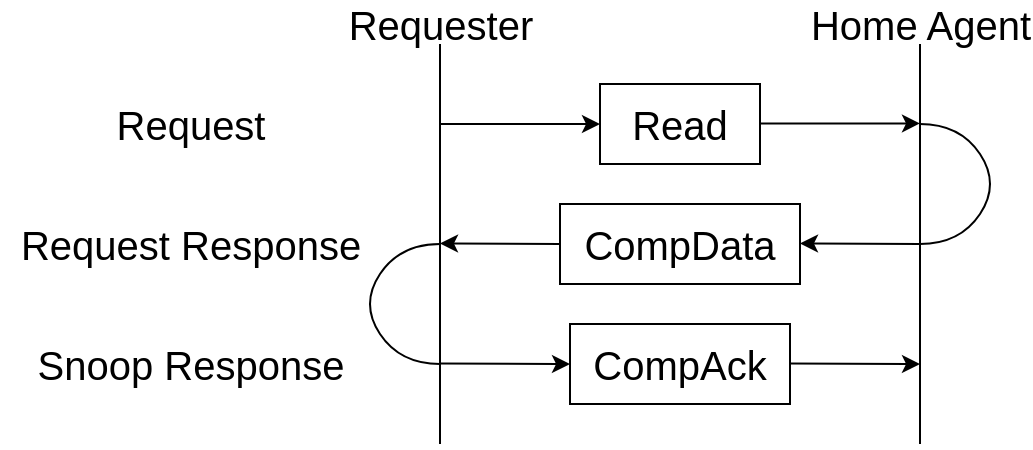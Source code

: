 <mxfile version="20.8.13" type="onedrive"><diagram name="Pagina-1" id="PuyAx8Ou2_DyTkMtTMPo"><mxGraphModel grid="1" page="1" gridSize="10" guides="1" tooltips="1" connect="1" arrows="1" fold="1" pageScale="1" pageWidth="827" pageHeight="1169" math="0" shadow="0"><root><mxCell id="0"/><mxCell id="1" parent="0"/><mxCell id="7X5KIVo7qw3PvqzxbGtM-1" value="" style="endArrow=none;html=1;rounded=0;" edge="1" parent="1"><mxGeometry width="50" height="50" relative="1" as="geometry"><mxPoint x="400" y="320" as="sourcePoint"/><mxPoint x="400" y="120" as="targetPoint"/></mxGeometry></mxCell><mxCell id="7X5KIVo7qw3PvqzxbGtM-3" value="&lt;font style=&quot;font-size: 20px;&quot;&gt;Requester&lt;/font&gt;" style="edgeLabel;html=1;align=center;verticalAlign=middle;resizable=0;points=[];labelBackgroundColor=none;" connectable="0" vertex="1" parent="7X5KIVo7qw3PvqzxbGtM-1"><mxGeometry x="0.26" y="-3" relative="1" as="geometry"><mxPoint x="-3" y="-84" as="offset"/></mxGeometry></mxCell><mxCell id="7X5KIVo7qw3PvqzxbGtM-4" value="" style="endArrow=none;html=1;rounded=0;" edge="1" parent="1"><mxGeometry width="50" height="50" relative="1" as="geometry"><mxPoint x="640" y="320" as="sourcePoint"/><mxPoint x="640" y="120" as="targetPoint"/></mxGeometry></mxCell><mxCell id="7X5KIVo7qw3PvqzxbGtM-5" value="&lt;font style=&quot;font-size: 20px;&quot;&gt;Home Agent&lt;/font&gt;" style="edgeLabel;html=1;align=center;verticalAlign=middle;resizable=0;points=[];labelBackgroundColor=none;" connectable="0" vertex="1" parent="7X5KIVo7qw3PvqzxbGtM-4"><mxGeometry x="0.26" y="-3" relative="1" as="geometry"><mxPoint x="-3" y="-84" as="offset"/></mxGeometry></mxCell><mxCell id="7X5KIVo7qw3PvqzxbGtM-6" value="Read" style="rounded=0;whiteSpace=wrap;html=1;labelBackgroundColor=none;fontSize=20;" vertex="1" parent="1"><mxGeometry x="480" y="140" width="80" height="40" as="geometry"/></mxCell><mxCell id="7X5KIVo7qw3PvqzxbGtM-7" value="CompData" style="rounded=0;whiteSpace=wrap;html=1;labelBackgroundColor=none;fontSize=20;" vertex="1" parent="1"><mxGeometry x="460" y="200" width="120" height="40" as="geometry"/></mxCell><mxCell id="7X5KIVo7qw3PvqzxbGtM-8" value="CompAck" style="rounded=0;whiteSpace=wrap;html=1;labelBackgroundColor=none;fontSize=20;" vertex="1" parent="1"><mxGeometry x="465" y="260" width="110" height="40" as="geometry"/></mxCell><mxCell id="7X5KIVo7qw3PvqzxbGtM-9" value="" style="endArrow=classic;html=1;rounded=0;fontSize=20;entryX=0;entryY=0.5;entryDx=0;entryDy=0;" edge="1" parent="1" target="7X5KIVo7qw3PvqzxbGtM-6"><mxGeometry width="50" height="50" relative="1" as="geometry"><mxPoint x="400" y="160" as="sourcePoint"/><mxPoint x="290" y="170" as="targetPoint"/></mxGeometry></mxCell><mxCell id="7X5KIVo7qw3PvqzxbGtM-10" value="" style="endArrow=classic;html=1;rounded=0;fontSize=20;entryX=0;entryY=0.5;entryDx=0;entryDy=0;" edge="1" parent="1"><mxGeometry width="50" height="50" relative="1" as="geometry"><mxPoint x="560" y="159.72" as="sourcePoint"/><mxPoint x="640" y="159.72" as="targetPoint"/></mxGeometry></mxCell><mxCell id="7X5KIVo7qw3PvqzxbGtM-11" value="" style="endArrow=classic;html=1;rounded=0;fontSize=20;" edge="1" parent="1"><mxGeometry width="50" height="50" relative="1" as="geometry"><mxPoint x="575" y="279.72" as="sourcePoint"/><mxPoint x="640" y="280" as="targetPoint"/></mxGeometry></mxCell><mxCell id="7X5KIVo7qw3PvqzxbGtM-12" value="" style="endArrow=classic;html=1;rounded=0;fontSize=20;" edge="1" parent="1"><mxGeometry width="50" height="50" relative="1" as="geometry"><mxPoint x="400" y="279.72" as="sourcePoint"/><mxPoint x="465" y="280" as="targetPoint"/></mxGeometry></mxCell><mxCell id="7X5KIVo7qw3PvqzxbGtM-13" value="" style="endArrow=classic;html=1;rounded=0;fontSize=20;" edge="1" parent="1"><mxGeometry width="50" height="50" relative="1" as="geometry"><mxPoint x="640" y="220" as="sourcePoint"/><mxPoint x="580" y="219.72" as="targetPoint"/></mxGeometry></mxCell><mxCell id="7X5KIVo7qw3PvqzxbGtM-14" value="" style="endArrow=classic;html=1;rounded=0;fontSize=20;" edge="1" parent="1"><mxGeometry width="50" height="50" relative="1" as="geometry"><mxPoint x="460" y="220" as="sourcePoint"/><mxPoint x="400" y="219.72" as="targetPoint"/></mxGeometry></mxCell><mxCell id="7X5KIVo7qw3PvqzxbGtM-16" value="" style="endArrow=none;html=1;fontSize=20;strokeColor=default;curved=1;" edge="1" parent="1"><mxGeometry width="50" height="50" relative="1" as="geometry"><mxPoint x="640" y="220" as="sourcePoint"/><mxPoint x="640" y="160" as="targetPoint"/><Array as="points"><mxPoint x="660" y="220"/><mxPoint x="680" y="190"/><mxPoint x="660" y="160"/></Array></mxGeometry></mxCell><mxCell id="7X5KIVo7qw3PvqzxbGtM-17" value="" style="endArrow=none;html=1;fontSize=20;strokeColor=default;curved=1;" edge="1" parent="1"><mxGeometry width="50" height="50" relative="1" as="geometry"><mxPoint x="400" y="220" as="sourcePoint"/><mxPoint x="400" y="280" as="targetPoint"/><Array as="points"><mxPoint x="380" y="220"/><mxPoint x="360" y="250"/><mxPoint x="380" y="280"/></Array></mxGeometry></mxCell><mxCell id="7X5KIVo7qw3PvqzxbGtM-18" value="Request" style="text;html=1;align=center;verticalAlign=middle;resizable=0;points=[];autosize=1;strokeColor=none;fillColor=none;fontSize=20;" vertex="1" parent="1"><mxGeometry x="225" y="140" width="100" height="40" as="geometry"/></mxCell><mxCell id="7X5KIVo7qw3PvqzxbGtM-19" value="Request Response" style="text;html=1;align=center;verticalAlign=middle;resizable=0;points=[];autosize=1;strokeColor=none;fillColor=none;fontSize=20;" vertex="1" parent="1"><mxGeometry x="180" y="200" width="190" height="40" as="geometry"/></mxCell><mxCell id="7X5KIVo7qw3PvqzxbGtM-20" value="Snoop Response" style="text;html=1;align=center;verticalAlign=middle;resizable=0;points=[];autosize=1;strokeColor=none;fillColor=none;fontSize=20;" vertex="1" parent="1"><mxGeometry x="185" y="260" width="180" height="40" as="geometry"/></mxCell></root></mxGraphModel></diagram></mxfile>